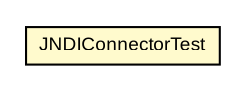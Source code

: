 #!/usr/local/bin/dot
#
# Class diagram 
# Generated by UMLGraph version R5_6-24-gf6e263 (http://www.umlgraph.org/)
#

digraph G {
	edge [fontname="arial",fontsize=10,labelfontname="arial",labelfontsize=10];
	node [fontname="arial",fontsize=10,shape=plaintext];
	nodesep=0.25;
	ranksep=0.5;
	// org.settings4j.connector.JNDIConnectorTest
	c1182 [label=<<table title="org.settings4j.connector.JNDIConnectorTest" border="0" cellborder="1" cellspacing="0" cellpadding="2" port="p" bgcolor="lemonChiffon" href="./JNDIConnectorTest.html">
		<tr><td><table border="0" cellspacing="0" cellpadding="1">
<tr><td align="center" balign="center"> JNDIConnectorTest </td></tr>
		</table></td></tr>
		</table>>, URL="./JNDIConnectorTest.html", fontname="arial", fontcolor="black", fontsize=9.0];
}

